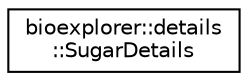 digraph "Graphical Class Hierarchy"
{
 // LATEX_PDF_SIZE
  edge [fontname="Helvetica",fontsize="10",labelfontname="Helvetica",labelfontsize="10"];
  node [fontname="Helvetica",fontsize="10",shape=record];
  rankdir="LR";
  Node0 [label="bioexplorer::details\l::SugarDetails",height=0.2,width=0.4,color="black", fillcolor="white", style="filled",URL="$d6/d93/structbioexplorer_1_1details_1_1SugarDetails.html",tooltip="Data structure describing the sugar."];
}
